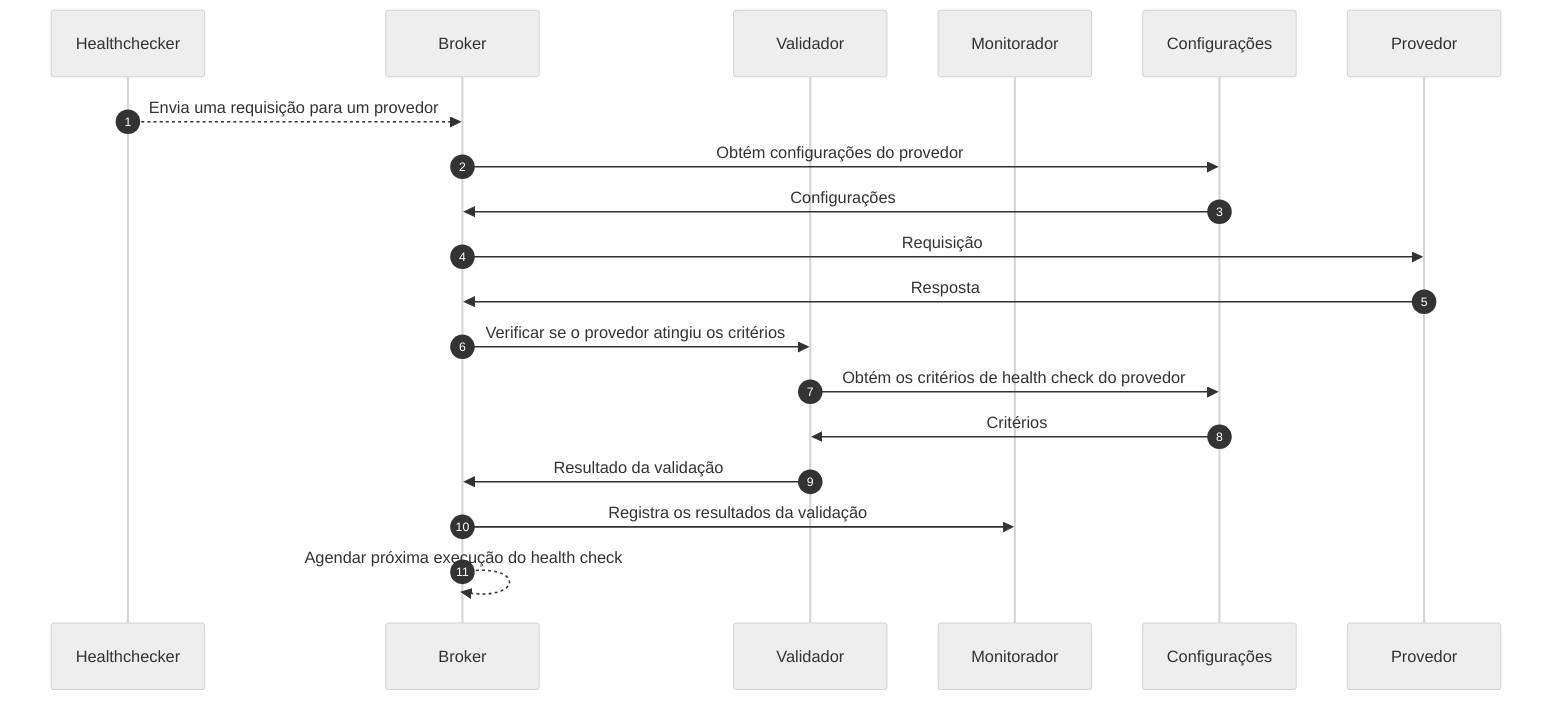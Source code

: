 %%{init: {'theme':'neutral'}}%%

sequenceDiagram
    participant Healthchecker
    participant Broker
    participant Validador
    participant Monitorador
    participant Configurações
    participant Provedor

    autonumber
    Healthchecker-->>Broker: Envia uma requisição para um provedor
    Broker->>Configurações: Obtém configurações do provedor
    Configurações->>Broker: Configurações
    Broker->>Provedor: Requisição
    Provedor->>Broker: Resposta
    Broker->>Validador: Verificar se o provedor atingiu os critérios
    Validador->>Configurações: Obtém os critérios de health check do provedor
    Configurações->>Validador: Critérios
    Validador->>Broker: Resultado da validação
    Broker->>Monitorador: Registra os resultados da validação
    Broker-->>Broker: Agendar próxima execução do health check